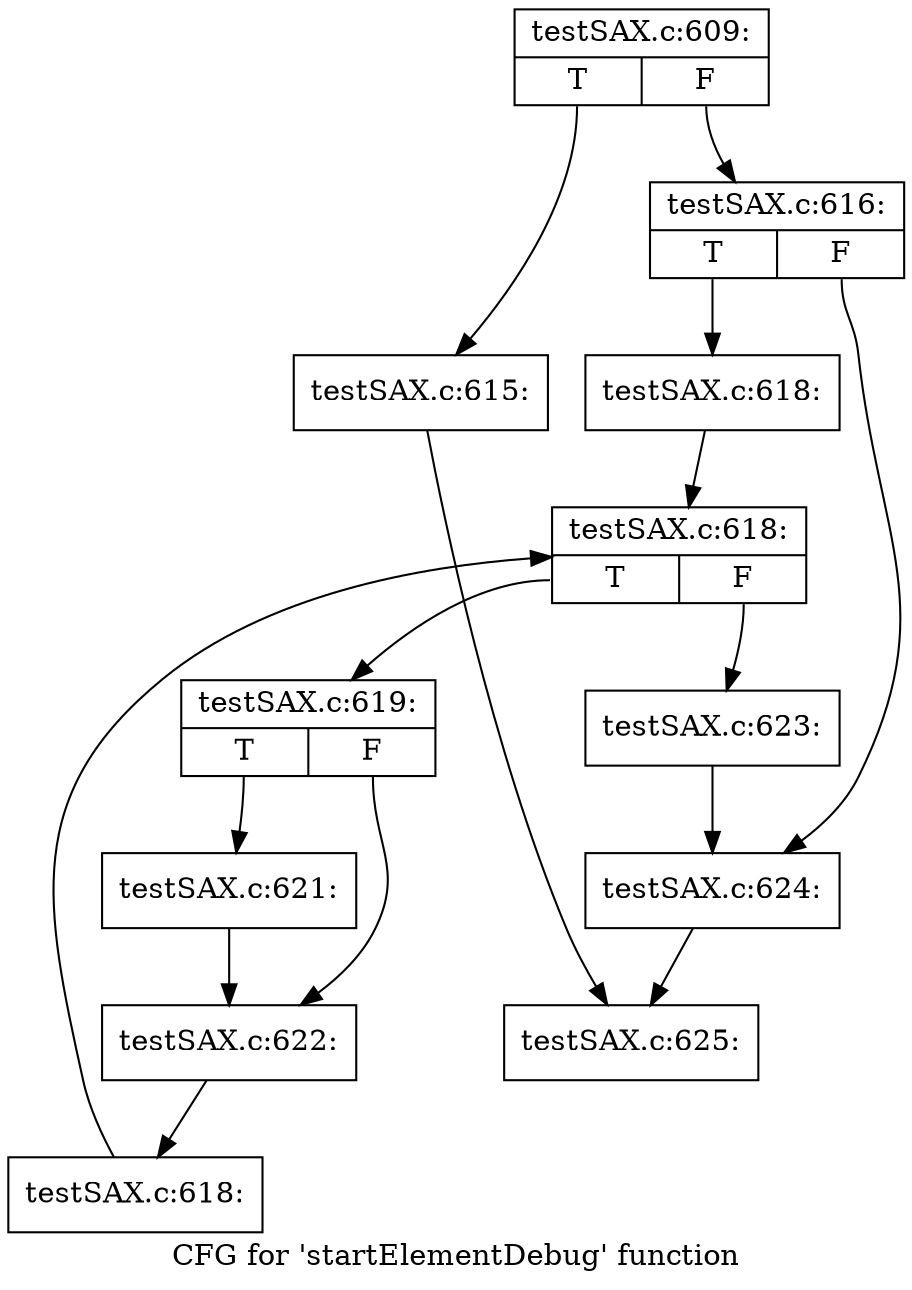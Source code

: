 digraph "CFG for 'startElementDebug' function" {
	label="CFG for 'startElementDebug' function";

	Node0x4492880 [shape=record,label="{testSAX.c:609:|{<s0>T|<s1>F}}"];
	Node0x4492880:s0 -> Node0x44950a0;
	Node0x4492880:s1 -> Node0x44950f0;
	Node0x44950a0 [shape=record,label="{testSAX.c:615:}"];
	Node0x44950a0 -> Node0x4484790;
	Node0x44950f0 [shape=record,label="{testSAX.c:616:|{<s0>T|<s1>F}}"];
	Node0x44950f0:s0 -> Node0x445e000;
	Node0x44950f0:s1 -> Node0x445e050;
	Node0x445e000 [shape=record,label="{testSAX.c:618:}"];
	Node0x445e000 -> Node0x4496390;
	Node0x4496390 [shape=record,label="{testSAX.c:618:|{<s0>T|<s1>F}}"];
	Node0x4496390:s0 -> Node0x4496610;
	Node0x4496390:s1 -> Node0x44961f0;
	Node0x4496610 [shape=record,label="{testSAX.c:619:|{<s0>T|<s1>F}}"];
	Node0x4496610:s0 -> Node0x4497440;
	Node0x4496610:s1 -> Node0x4497490;
	Node0x4497440 [shape=record,label="{testSAX.c:621:}"];
	Node0x4497440 -> Node0x4497490;
	Node0x4497490 [shape=record,label="{testSAX.c:622:}"];
	Node0x4497490 -> Node0x4496580;
	Node0x4496580 [shape=record,label="{testSAX.c:618:}"];
	Node0x4496580 -> Node0x4496390;
	Node0x44961f0 [shape=record,label="{testSAX.c:623:}"];
	Node0x44961f0 -> Node0x445e050;
	Node0x445e050 [shape=record,label="{testSAX.c:624:}"];
	Node0x445e050 -> Node0x4484790;
	Node0x4484790 [shape=record,label="{testSAX.c:625:}"];
}
